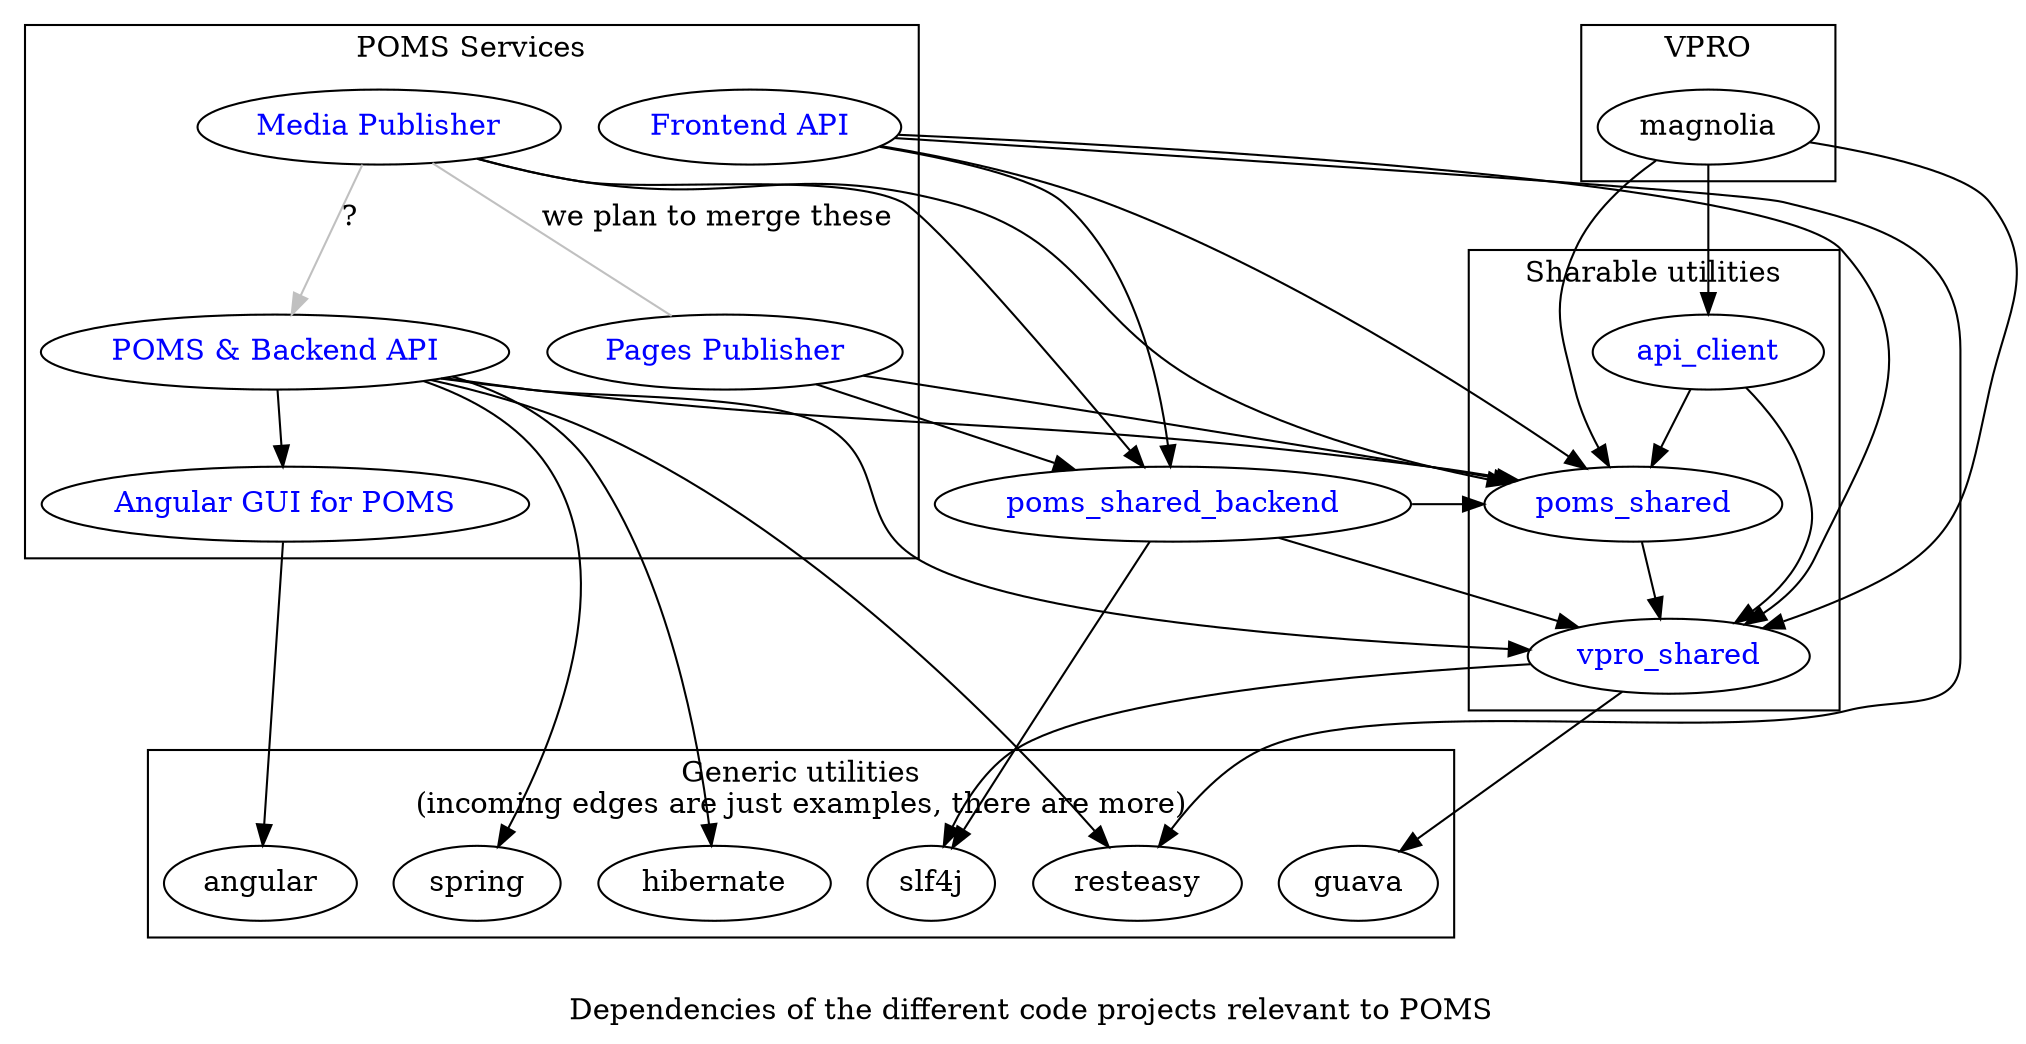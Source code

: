 /*


*/
digraph {
        vpro_shared [ href="https://github.com/vpro/vpro-shared" fontcolor=blue ];
        poms_shared [ href="https://github.com/npo-poms/poms-shared" fontcolor=blue ];
        api_client [ href="https://github.com/npo-poms/api-client" fontcolor=blue ];
        poms_backend [ label="POMS & Backend API" href="https://subversion.vpro.nl/viewvc/nl/vpro/media" fontcolor=blue ];
        poms_gui [ label="Angular GUI for POMS" href="https://subversion.vpro.nl/viewvc/nl/vpro/media-gui" fontcolor=blue ];
        poms_shared_backend [ href="https://subversion.vpro.nl/viewvc/nl/publiekeomroep/poms-shared-backend/" fontcolor=blue ];
        api [ label="Frontend API" href="https://subversion.vpro.nl/viewvc/nl/vpro/api/" fontcolor=blue ];
        media_publish [ label="Media Publisher" href="https://subversion.vpro.nl/viewvc/nl/publiekeomroep/npo-publish/" fontcolor=blue ];
        pages_publish [ label="Pages Publisher" href="https://subversion.vpro.nl/viewvc/nl/publiekeomroep/npo-publish/" fontcolor=blue ];



    label="
    Dependencies of the different code projects relevant to POMS";

    subgraph cluster_0  {
            label="Generic utilities\n(incoming edges are just examples, there are more)"
            //label="Utilities which we don't maintain. These are only some example. Also, not every edge is included";
            slf4j;
            guava;
            resteasy;
            spring;
            hibernate;
            angular;

    }

    subgraph cluster_1  {
        label="VPRO";
        magnolia;
    }
    subgraph cluster_2  {
        label="POMS Services";
        description="These are actually deployed";
        poms_gui; poms_backend; pages_publish; media_publish; api;
    }

    subgraph cluster_4  {
        label="Sharable utilities";
        api_client; vpro_shared; poms_shared;
    }


    vpro_shared -> { slf4j guava};
    poms_shared -> vpro_shared;
    poms_shared_backend -> vpro_shared;
    poms_shared_backend -> poms_shared;
    poms_shared_backend -> slf4j;

    api -> poms_shared;
    api -> poms_shared_backend;
    api -> vpro_shared;
    api -> resteasy;


    pages_publish -> poms_shared_backend;
    pages_publish -> poms_shared;

    media_publish -> poms_shared;
    media_publish -> poms_shared_backend;
    media_publish -> poms_backend[color=gray weight=0.1 label="?"] // I  think this currently exists, but shouldn't

    media_publish -> pages_publish[color=gray label="we plan to merge these" arrowhead=none]

    api_client-> poms_shared;
    api_client-> vpro_shared;

    magnolia -> api_client;
    magnolia -> vpro_shared;
    magnolia -> poms_shared;

    poms_backend -> {
            poms_shared;
            poms_gui;
            resteasy;
            spring;
            hibernate;
            vpro_shared;
    }
    poms_gui -> angular


}
